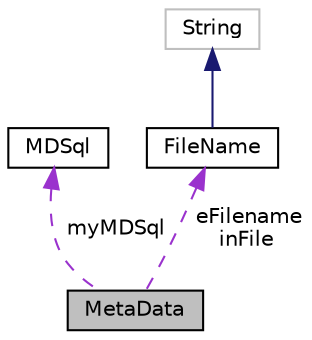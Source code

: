 digraph "MetaData"
{
  edge [fontname="Helvetica",fontsize="10",labelfontname="Helvetica",labelfontsize="10"];
  node [fontname="Helvetica",fontsize="10",shape=record];
  Node1 [label="MetaData",height=0.2,width=0.4,color="black", fillcolor="grey75", style="filled", fontcolor="black"];
  Node2 -> Node1 [dir="back",color="darkorchid3",fontsize="10",style="dashed",label=" myMDSql" ,fontname="Helvetica"];
  Node2 [label="MDSql",height=0.2,width=0.4,color="black", fillcolor="white", style="filled",URL="$classMDSql.html"];
  Node3 -> Node1 [dir="back",color="darkorchid3",fontsize="10",style="dashed",label=" eFilename\ninFile" ,fontname="Helvetica"];
  Node3 [label="FileName",height=0.2,width=0.4,color="black", fillcolor="white", style="filled",URL="$classFileName.html"];
  Node4 -> Node3 [dir="back",color="midnightblue",fontsize="10",style="solid",fontname="Helvetica"];
  Node4 [label="String",height=0.2,width=0.4,color="grey75", fillcolor="white", style="filled"];
}
